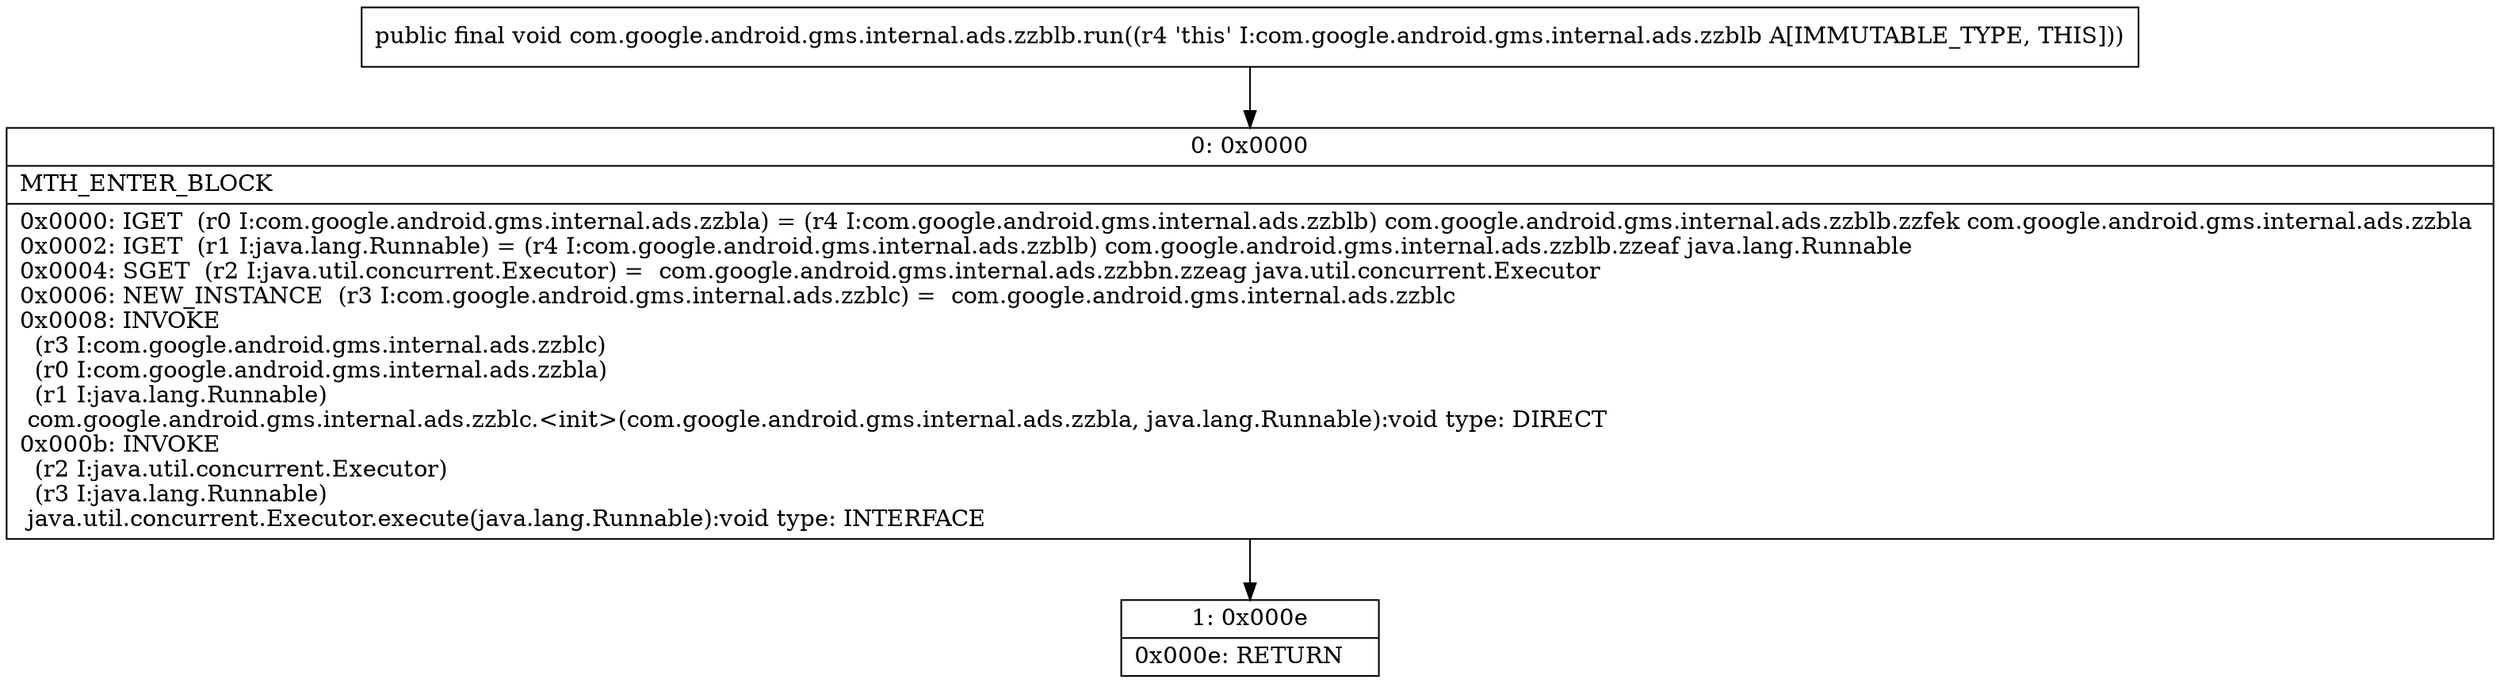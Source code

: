 digraph "CFG forcom.google.android.gms.internal.ads.zzblb.run()V" {
Node_0 [shape=record,label="{0\:\ 0x0000|MTH_ENTER_BLOCK\l|0x0000: IGET  (r0 I:com.google.android.gms.internal.ads.zzbla) = (r4 I:com.google.android.gms.internal.ads.zzblb) com.google.android.gms.internal.ads.zzblb.zzfek com.google.android.gms.internal.ads.zzbla \l0x0002: IGET  (r1 I:java.lang.Runnable) = (r4 I:com.google.android.gms.internal.ads.zzblb) com.google.android.gms.internal.ads.zzblb.zzeaf java.lang.Runnable \l0x0004: SGET  (r2 I:java.util.concurrent.Executor) =  com.google.android.gms.internal.ads.zzbbn.zzeag java.util.concurrent.Executor \l0x0006: NEW_INSTANCE  (r3 I:com.google.android.gms.internal.ads.zzblc) =  com.google.android.gms.internal.ads.zzblc \l0x0008: INVOKE  \l  (r3 I:com.google.android.gms.internal.ads.zzblc)\l  (r0 I:com.google.android.gms.internal.ads.zzbla)\l  (r1 I:java.lang.Runnable)\l com.google.android.gms.internal.ads.zzblc.\<init\>(com.google.android.gms.internal.ads.zzbla, java.lang.Runnable):void type: DIRECT \l0x000b: INVOKE  \l  (r2 I:java.util.concurrent.Executor)\l  (r3 I:java.lang.Runnable)\l java.util.concurrent.Executor.execute(java.lang.Runnable):void type: INTERFACE \l}"];
Node_1 [shape=record,label="{1\:\ 0x000e|0x000e: RETURN   \l}"];
MethodNode[shape=record,label="{public final void com.google.android.gms.internal.ads.zzblb.run((r4 'this' I:com.google.android.gms.internal.ads.zzblb A[IMMUTABLE_TYPE, THIS])) }"];
MethodNode -> Node_0;
Node_0 -> Node_1;
}

